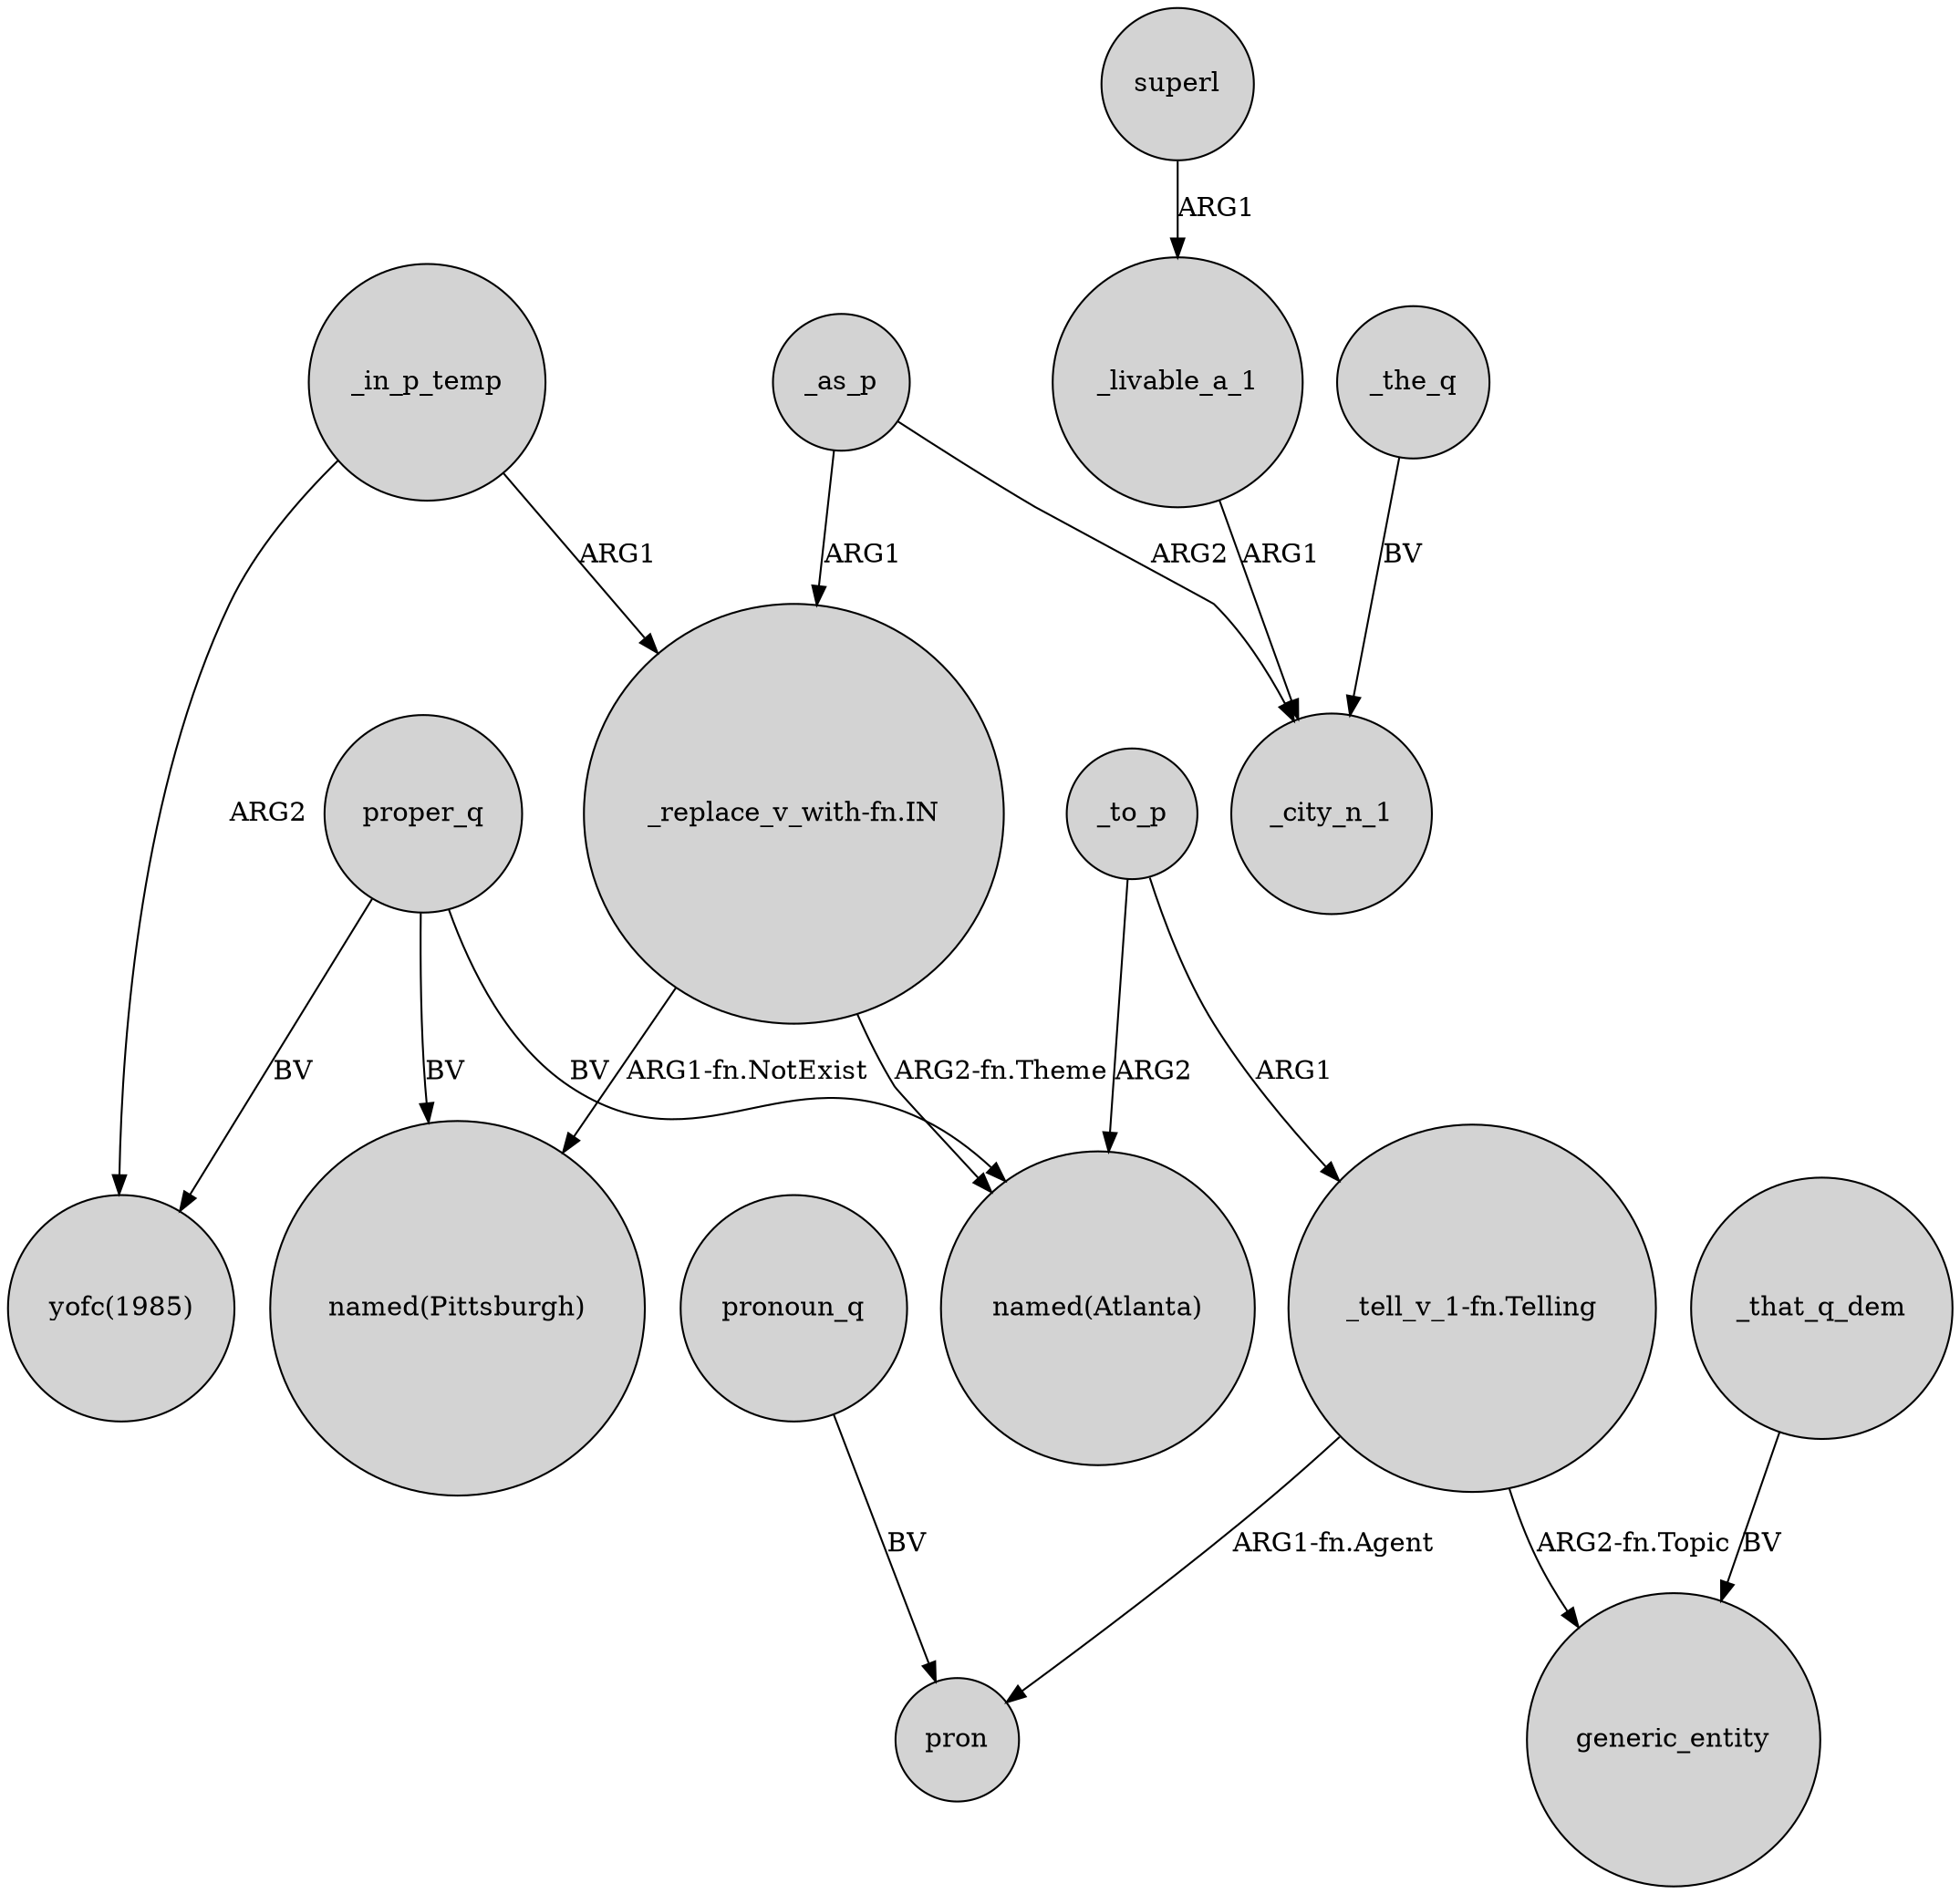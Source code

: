 digraph {
	node [shape=circle style=filled]
	proper_q -> "yofc(1985)" [label=BV]
	_to_p -> "_tell_v_1-fn.Telling" [label=ARG1]
	_in_p_temp -> "yofc(1985)" [label=ARG2]
	_as_p -> _city_n_1 [label=ARG2]
	"_replace_v_with-fn.IN" -> "named(Atlanta)" [label="ARG2-fn.Theme"]
	_livable_a_1 -> _city_n_1 [label=ARG1]
	"_tell_v_1-fn.Telling" -> pron [label="ARG1-fn.Agent"]
	_that_q_dem -> generic_entity [label=BV]
	"_tell_v_1-fn.Telling" -> generic_entity [label="ARG2-fn.Topic"]
	"_replace_v_with-fn.IN" -> "named(Pittsburgh)" [label="ARG1-fn.NotExist"]
	_in_p_temp -> "_replace_v_with-fn.IN" [label=ARG1]
	proper_q -> "named(Atlanta)" [label=BV]
	_to_p -> "named(Atlanta)" [label=ARG2]
	superl -> _livable_a_1 [label=ARG1]
	proper_q -> "named(Pittsburgh)" [label=BV]
	_as_p -> "_replace_v_with-fn.IN" [label=ARG1]
	_the_q -> _city_n_1 [label=BV]
	pronoun_q -> pron [label=BV]
}
